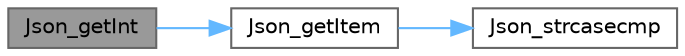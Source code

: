 digraph "Json_getInt"
{
 // LATEX_PDF_SIZE
  bgcolor="transparent";
  edge [fontname=Helvetica,fontsize=10,labelfontname=Helvetica,labelfontsize=10];
  node [fontname=Helvetica,fontsize=10,shape=box,height=0.2,width=0.4];
  rankdir="LR";
  Node1 [id="Node000001",label="Json_getInt",height=0.2,width=0.4,color="gray40", fillcolor="grey60", style="filled", fontcolor="black",tooltip=" "];
  Node1 -> Node2 [id="edge1_Node000001_Node000002",color="steelblue1",style="solid",tooltip=" "];
  Node2 [id="Node000002",label="Json_getItem",height=0.2,width=0.4,color="grey40", fillcolor="white", style="filled",URL="$_json_8c.html#a555043ac463757ecd2fb90676f04136a",tooltip=" "];
  Node2 -> Node3 [id="edge2_Node000002_Node000003",color="steelblue1",style="solid",tooltip=" "];
  Node3 [id="Node000003",label="Json_strcasecmp",height=0.2,width=0.4,color="grey40", fillcolor="white", style="filled",URL="$_json_8c.html#a94d3b482e76694e2bf39313388c5530e",tooltip=" "];
}
